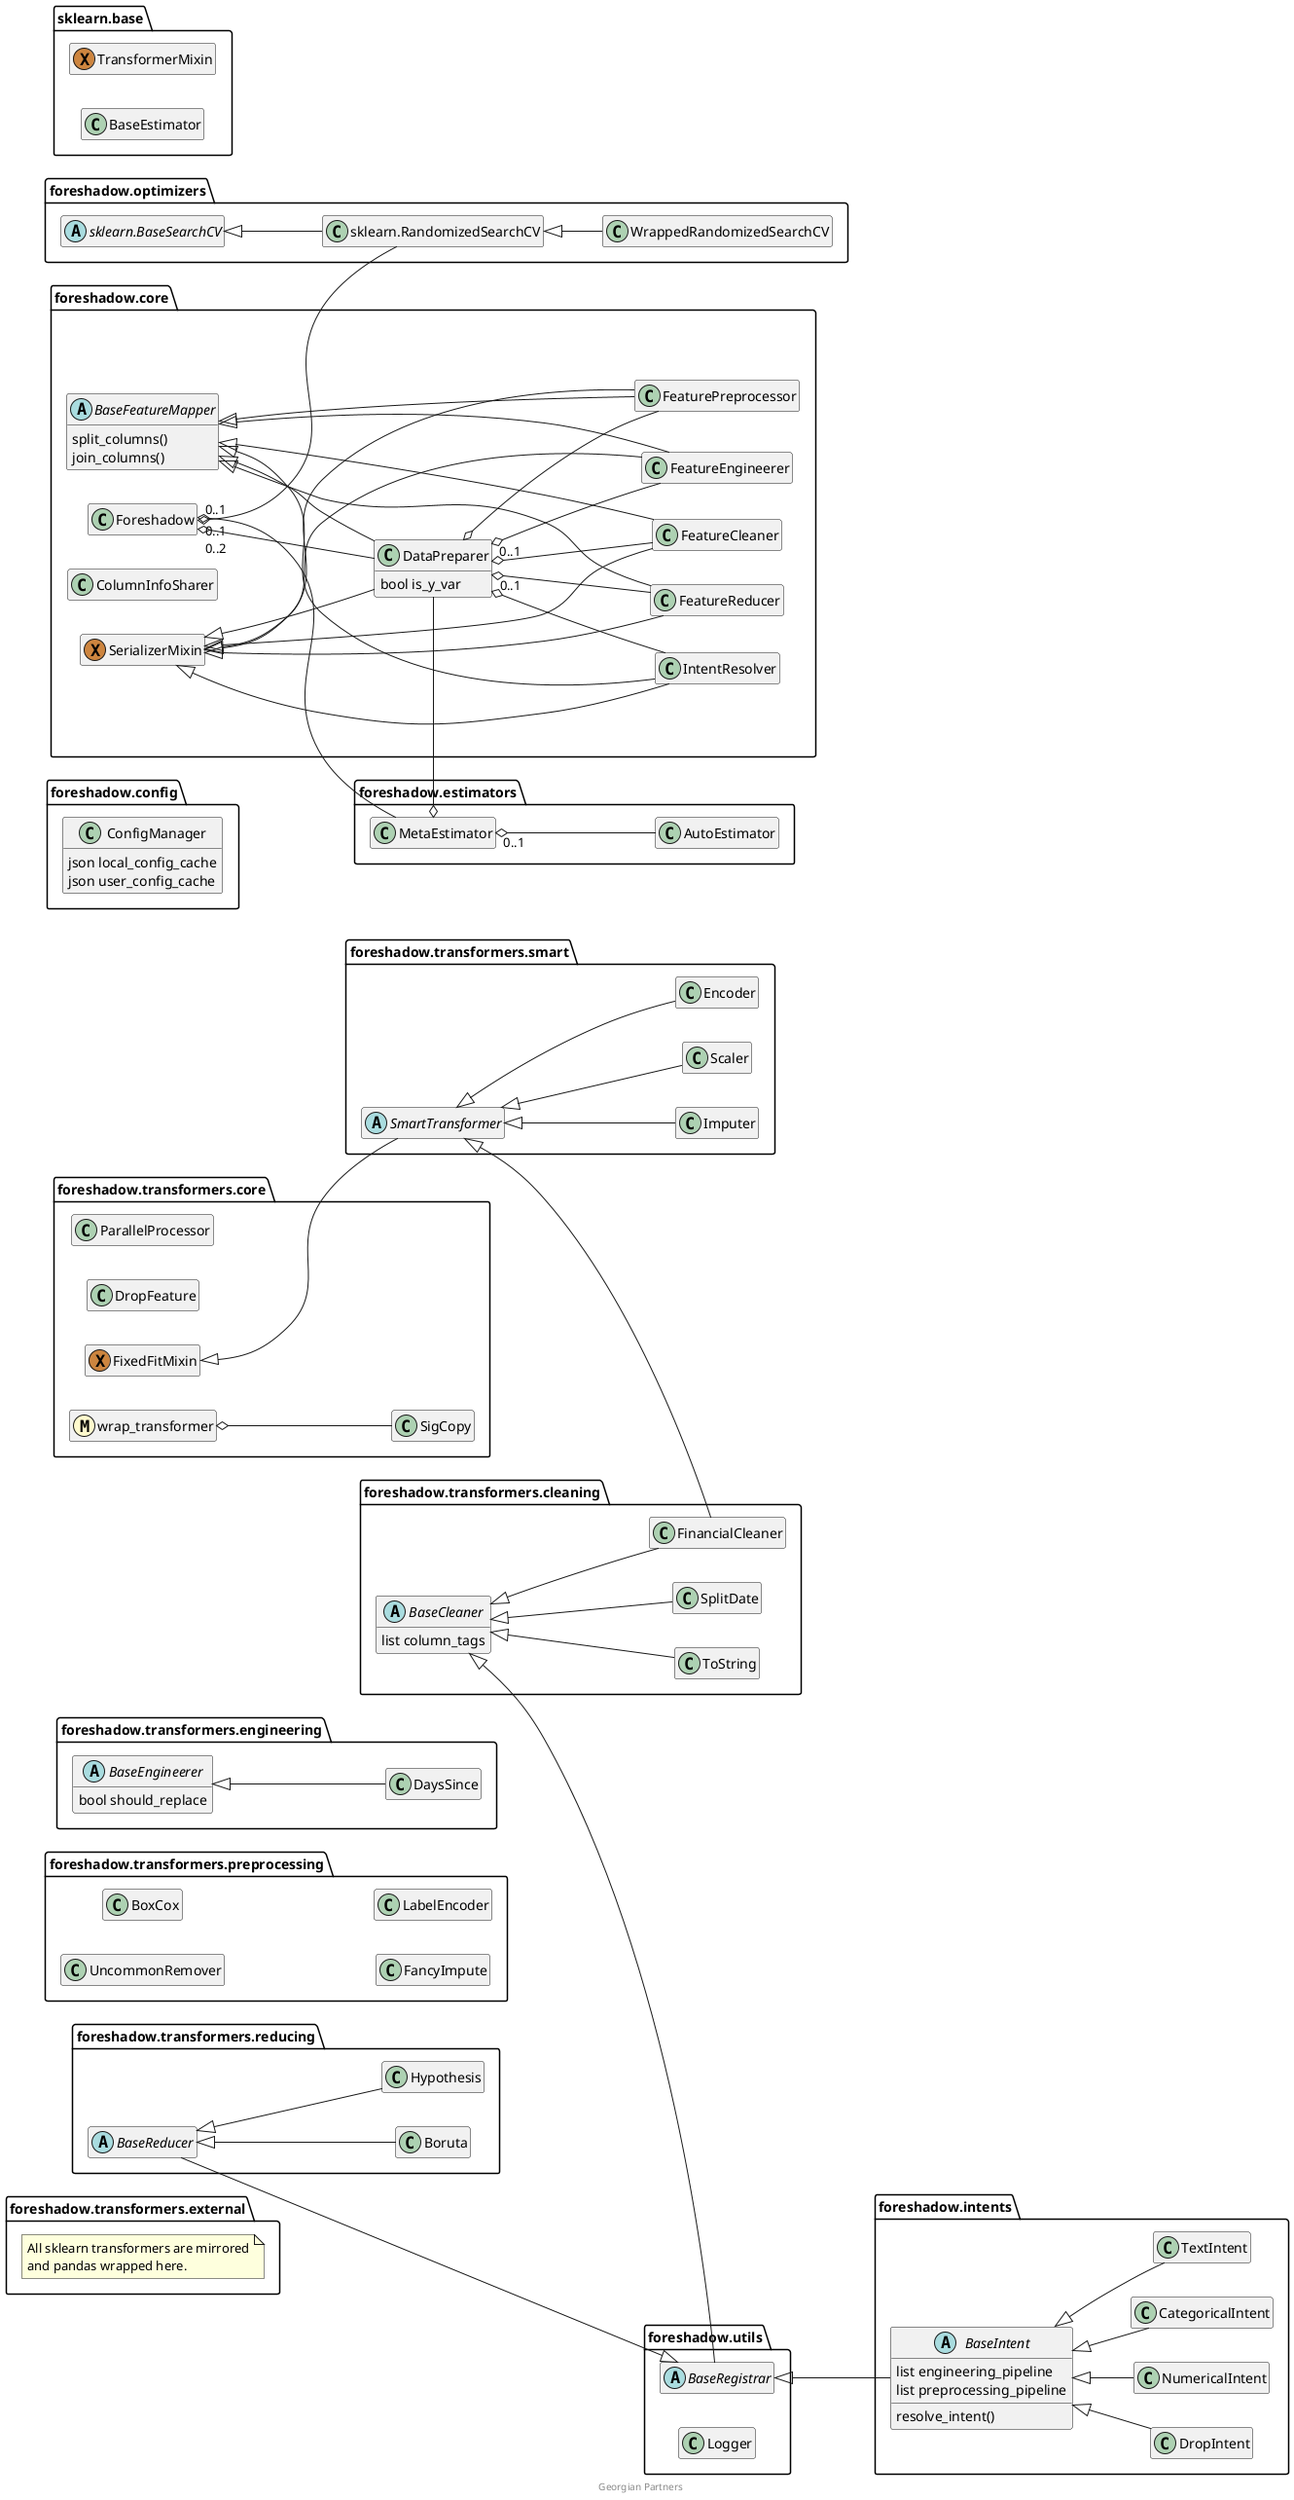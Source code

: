@startuml
set namespaceSeparator none
hide empty members

left to right direction

package foreshadow.utils {
    abstract class BaseRegistrar
    class Logger
}
package foreshadow.intents {
    abstract class BaseIntent {
        list engineering_pipeline
        list preprocessing_pipeline
        resolve_intent()
    }

    class DropIntent
    class NumericalIntent
    class CategoricalIntent
    class TextIntent

    BaseIntent <|-- DropIntent
    BaseIntent <|-- NumericalIntent
    BaseIntent <|-- CategoricalIntent
    BaseIntent <|-- TextIntent

    BaseRegistrar <|-- BaseIntent

    ' note "Composistion lines from transformers\nto their appropriate intents has\nbeen left of for clarity reasons." as N2
}

together {
    package foreshadow.transformers.core {
        class ParallelProcessor
        class SigCopy
        class DropFeature

        class FixedFitMixin << (X,peru) >>

        class wrap_transformer << (M,lemonchiffon) >>



        wrap_transformer o-- SigCopy
    }
    package foreshadow.transformers.smart {
        abstract class SmartTransformer
        
        class Imputer
        class Scaler
        class Encoder

        class FixedFitMixin << (X,peru) >>

        FixedFitMixin <|-- SmartTransformer

        SmartTransformer <|-- Scaler
        SmartTransformer <|-- Imputer
        SmartTransformer <|-- Encoder
    }

    package foreshadow.transformers.cleaning {
        abstract class BaseCleaner {
            list column_tags
        }

        class ToString
        class SplitDate
        class FinancialCleaner

        BaseCleaner <|-- ToString
        BaseCleaner <|-- SplitDate

        BaseCleaner <|-- FinancialCleaner
        SmartTransformer <|-- FinancialCleaner

        BaseCleaner <|-- BaseRegistrar


    }

    package foreshadow.transformers.engineering {
        abstract class BaseEngineerer {
            bool should_replace
        }
        class DaysSince

        BaseEngineerer <|-- DaysSince
    }

    package foreshadow.transformers.preprocessing {
        class UncommonRemover
        class BoxCox
        class FancyImpute
        class LabelEncoder
    }

    package foreshadow.transformers.reducing {
        abstract class BaseReducer

        class Boruta
        class Hypothesis

        BaseReducer <|-- Boruta
        BaseReducer <|-- Hypothesis

        BaseRegistrar <|-- BaseReducer
    }

    package foreshadow.transformers.external {
        note "All sklearn transformers are mirrored\nand pandas wrapped here." as N1
    }
}

package foreshadow.config {
    class ConfigManager {
        json local_config_cache
        json user_config_cache
    }
}

package foreshadow.optimizers {
    abstract class sklearn.BaseSearchCV
    class sklearn.RandomizedSearchCV
    class WrappedRandomizedSearchCV

    sklearn.BaseSearchCV <|-- sklearn.RandomizedSearchCV
    sklearn.RandomizedSearchCV <|-- WrappedRandomizedSearchCV
}
package foreshadow.core {
    abstract class BaseFeatureMapper {
        split_columns()
        join_columns()
    }

    class Foreshadow
    class DataPreparer {
        bool is_y_var
    }
    class FeatureCleaner
    class IntentResolver
    class FeatureEngineerer
    class FeaturePreprocessor
    class FeatureReducer

    class ColumnInfoSharer

    class SerializerMixin << (X,peru) >>

    Foreshadow "0..2" o-- DataPreparer
    Foreshadow "0..1" o-- sklearn.RandomizedSearchCV

    DataPreparer o-- FeatureCleaner
    DataPreparer o-- IntentResolver
    DataPreparer "0..1" o-- FeatureEngineerer
    DataPreparer o-- FeaturePreprocessor
    DataPreparer "0..1" o-- FeatureReducer

    SerializerMixin <|-- DataPreparer
    SerializerMixin <|-- FeatureCleaner
    SerializerMixin <|-- IntentResolver
    SerializerMixin <|-- FeatureEngineerer
    SerializerMixin <|-- FeaturePreprocessor
    SerializerMixin <|-- FeatureReducer

    BaseFeatureMapper <|-- DataPreparer
    BaseFeatureMapper <|-- FeatureCleaner
    BaseFeatureMapper <|-- IntentResolver
    BaseFeatureMapper <|-- FeatureEngineerer
    BaseFeatureMapper <|-- FeaturePreprocessor
    BaseFeatureMapper <|-- FeatureReducer    
}
package foreshadow.estimators {
    class MetaEstimator
    class AutoEstimator

    MetaEstimator "0..1" o-- AutoEstimator
    MetaEstimator o-- DataPreparer

    Foreshadow "0..1" o-- MetaEstimator
}
package sklearn.base {
    class TransformerMixin << (X,peru) >>
    class BaseEstimator
}

center footer Georgian Partners
@enduml